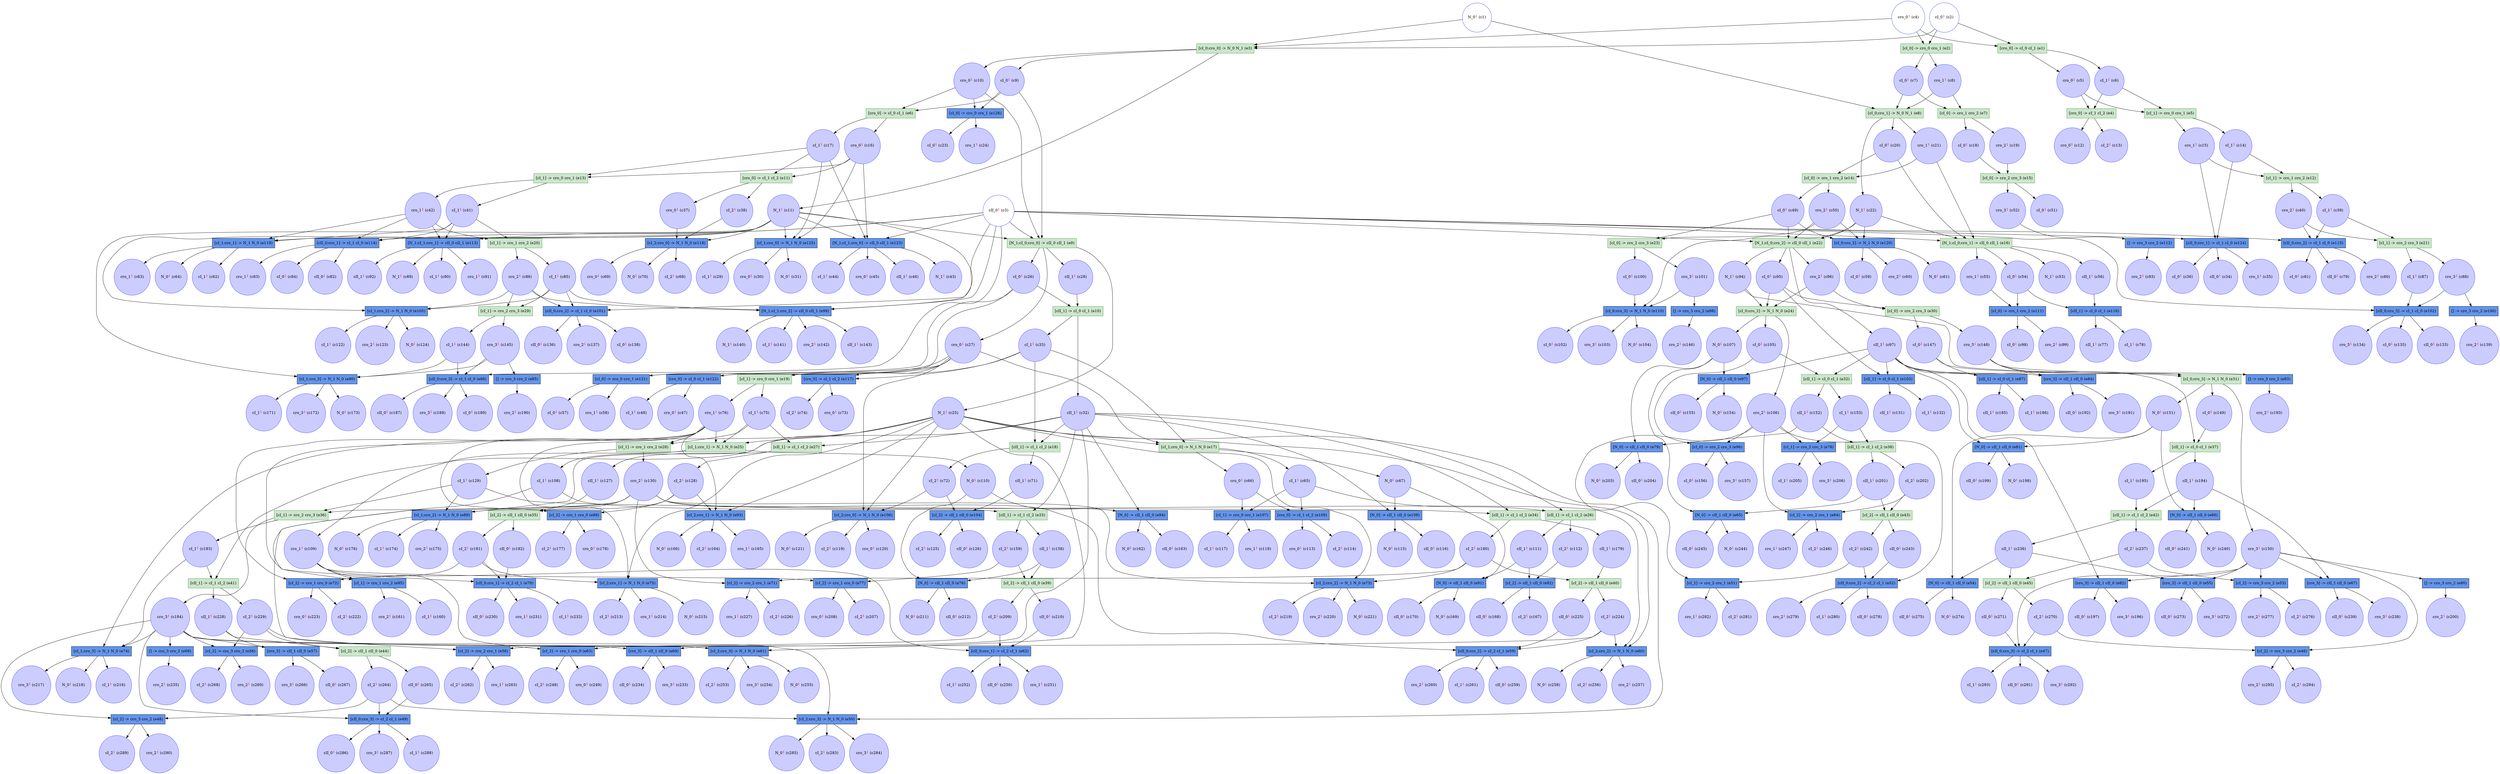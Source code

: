 digraph test {
  c1 -> e8;
  c1 -> e3;
  c2 -> e3;
  c2 -> e2;
  c2 -> e1;
  c3 -> e86;
  c3 -> e99;
  c3 -> e101;
  c3 -> e102;
  c3 -> e22;
  c3 -> e113;
  c3 -> e114;
  c3 -> e115;
  c3 -> e16;
  c3 -> e123;
  c3 -> e124;
  c3 -> e9;
  c4 -> e3;
  c4 -> e2;
  c4 -> e1;
  e1 -> c5;
  c5 -> e5;
  c5 -> e4;
  e1 -> c6;
  c6 -> e5;
  c6 -> e4;
  e2 -> c7;
  c7 -> e8;
  c7 -> e7;
  e2 -> c8;
  c8 -> e8;
  c8 -> e7;
  e3 -> c9;
  c9 -> e9;
  c9 -> e126;
  c9 -> e6;
  e3 -> c10;
  c10 -> e9;
  c10 -> e126;
  c10 -> e6;
  e3 -> c11;
  c11 -> e90;
  c11 -> e99;
  c11 -> e105;
  c11 -> e113;
  c11 -> e118;
  c11 -> e119;
  c11 -> e123;
  c11 -> e125;
  c11 -> e9;
  e4 -> c12;
  e4 -> c13;
  e5 -> c14;
  c14 -> e12;
  c14 -> e124;
  e5 -> c15;
  c15 -> e12;
  c15 -> e124;
  e6 -> c16;
  c16 -> e123;
  c16 -> e13;
  c16 -> e11;
  c16 -> e125;
  e6 -> c17;
  c17 -> e123;
  c17 -> e13;
  c17 -> e11;
  c17 -> e125;
  e7 -> c18;
  c18 -> e15;
  e7 -> c19;
  c19 -> e15;
  e8 -> c20;
  c20 -> e16;
  c20 -> e14;
  e8 -> c21;
  c21 -> e16;
  c21 -> e14;
  e8 -> c22;
  c22 -> e110;
  c22 -> e22;
  c22 -> e120;
  c22 -> e16;
  e126 -> c23;
  e126 -> c24;
  e9 -> c25;
  c25 -> e50;
  c25 -> e60;
  c25 -> e61;
  c25 -> e73;
  c25 -> e74;
  c25 -> e75;
  c25 -> e89;
  c25 -> e93;
  c25 -> e106;
  c25 -> e25;
  c25 -> e17;
  e9 -> c26;
  c26 -> e121;
  c26 -> e122;
  c26 -> e10;
  e9 -> c27;
  c27 -> e106;
  c27 -> e19;
  c27 -> e117;
  c27 -> e17;
  c27 -> e121;
  c27 -> e122;
  e9 -> c28;
  c28 -> e10;
  e125 -> c29;
  e125 -> c30;
  e125 -> c31;
  e10 -> c32;
  c32 -> e69;
  c32 -> e41;
  c32 -> e34;
  c32 -> e94;
  c32 -> e33;
  c32 -> e27;
  c32 -> e108;
  c32 -> e26;
  c32 -> e18;
  e10 -> c33;
  c33 -> e19;
  c33 -> e117;
  c33 -> e18;
  c33 -> e17;
  e124 -> c34;
  e124 -> c35;
  e124 -> c36;
  e11 -> c37;
  c37 -> e118;
  e11 -> c38;
  c38 -> e118;
  e12 -> c39;
  c39 -> e21;
  c39 -> e115;
  e12 -> c40;
  c40 -> e21;
  c40 -> e115;
  e13 -> c41;
  c41 -> e113;
  c41 -> e20;
  c41 -> e114;
  c41 -> e119;
  e13 -> c42;
  c42 -> e113;
  c42 -> e20;
  c42 -> e114;
  c42 -> e119;
  e123 -> c43;
  e123 -> c44;
  e123 -> c45;
  e123 -> c46;
  e122 -> c47;
  e122 -> c48;
  e14 -> c49;
  c49 -> e23;
  c49 -> e22;
  c49 -> e120;
  e14 -> c50;
  c50 -> e23;
  c50 -> e22;
  c50 -> e120;
  e15 -> c51;
  e15 -> c52;
  c52 -> e112;
  e16 -> c53;
  e16 -> c54;
  c54 -> e111;
  c54 -> e116;
  e16 -> c55;
  c55 -> e111;
  e16 -> c56;
  c56 -> e116;
  e121 -> c57;
  e121 -> c58;
  e120 -> c59;
  e120 -> c60;
  e120 -> c61;
  e119 -> c62;
  e119 -> c63;
  e119 -> c64;
  e17 -> c65;
  c65 -> e107;
  c65 -> e109;
  c65 -> e26;
  e17 -> c66;
  c66 -> e107;
  c66 -> e109;
  e17 -> c67;
  c67 -> e91;
  c67 -> e108;
  e118 -> c68;
  e118 -> c69;
  e118 -> c70;
  e18 -> c71;
  c71 -> e104;
  e18 -> c72;
  c72 -> e104;
  c72 -> e106;
  e117 -> c73;
  e117 -> c74;
  e19 -> c75;
  c75 -> e28;
  c75 -> e27;
  c75 -> e25;
  e19 -> c76;
  c76 -> e70;
  c76 -> e72;
  c76 -> e75;
  c76 -> e88;
  c76 -> e93;
  c76 -> e28;
  c76 -> e25;
  e116 -> c77;
  e116 -> c78;
  e115 -> c79;
  e115 -> c80;
  e115 -> c81;
  e114 -> c82;
  e114 -> c83;
  e114 -> c84;
  e20 -> c85;
  c85 -> e29;
  c85 -> e99;
  c85 -> e101;
  c85 -> e105;
  e20 -> c86;
  c86 -> e29;
  c86 -> e99;
  c86 -> e101;
  c86 -> e105;
  e21 -> c87;
  c87 -> e102;
  e21 -> c88;
  c88 -> e100;
  c88 -> e102;
  e113 -> c89;
  e113 -> c90;
  e113 -> c91;
  e113 -> c92;
  e112 -> c93;
  e22 -> c94;
  c94 -> e31;
  c94 -> e24;
  e22 -> c95;
  c95 -> e30;
  c95 -> e103;
  c95 -> e24;
  e22 -> c96;
  c96 -> e30;
  c96 -> e24;
  e22 -> c97;
  c97 -> e81;
  c97 -> e82;
  c97 -> e37;
  c97 -> e84;
  c97 -> e87;
  c97 -> e97;
  c97 -> e32;
  c97 -> e103;
  e111 -> c98;
  e111 -> c99;
  e23 -> c100;
  c100 -> e110;
  e23 -> c101;
  c101 -> e98;
  c101 -> e110;
  e110 -> c102;
  e110 -> c103;
  e110 -> c104;
  e24 -> c105;
  c105 -> e96;
  c105 -> e32;
  e24 -> c106;
  c106 -> e51;
  c106 -> e52;
  c106 -> e64;
  c106 -> e78;
  c106 -> e96;
  e24 -> c107;
  c107 -> e65;
  c107 -> e79;
  c107 -> e97;
  e25 -> c108;
  c108 -> e95;
  c108 -> e33;
  e25 -> c109;
  c109 -> e62;
  c109 -> e63;
  c109 -> e77;
  c109 -> e95;
  e25 -> c110;
  c110 -> e76;
  c110 -> e94;
  e26 -> c111;
  c111 -> e91;
  c111 -> e92;
  e26 -> c112;
  c112 -> e92;
  e109 -> c113;
  e109 -> c114;
  e108 -> c115;
  e108 -> c116;
  e107 -> c117;
  e107 -> c118;
  e106 -> c119;
  e106 -> c120;
  e106 -> c121;
  e105 -> c122;
  e105 -> c123;
  e105 -> c124;
  e104 -> c125;
  e104 -> c126;
  e27 -> c127;
  c127 -> e35;
  e27 -> c128;
  c128 -> e35;
  c128 -> e88;
  c128 -> e93;
  e28 -> c129;
  c129 -> e36;
  c129 -> e34;
  c129 -> e89;
  e28 -> c130;
  c130 -> e58;
  c130 -> e59;
  c130 -> e60;
  c130 -> e71;
  c130 -> e73;
  c130 -> e36;
  c130 -> e89;
  e103 -> c131;
  e103 -> c132;
  e102 -> c133;
  e102 -> c134;
  e102 -> c135;
  e101 -> c136;
  e101 -> c137;
  e101 -> c138;
  e100 -> c139;
  e99 -> c140;
  e99 -> c141;
  e99 -> c142;
  e99 -> c143;
  e29 -> c144;
  c144 -> e86;
  c144 -> e90;
  e29 -> c145;
  c145 -> e85;
  c145 -> e86;
  c145 -> e90;
  e98 -> c146;
  e30 -> c147;
  c147 -> e87;
  c147 -> e31;
  e30 -> c148;
  c148 -> e83;
  c148 -> e84;
  c148 -> e31;
  e31 -> c149;
  c149 -> e37;
  e31 -> c150;
  c150 -> e46;
  c150 -> e47;
  c150 -> e53;
  c150 -> e55;
  c150 -> e67;
  c150 -> e80;
  c150 -> e82;
  e31 -> c151;
  c151 -> e54;
  c151 -> e66;
  c151 -> e81;
  e32 -> c152;
  c152 -> e79;
  c152 -> e38;
  e32 -> c153;
  c153 -> e78;
  c153 -> e38;
  e97 -> c154;
  e97 -> c155;
  e96 -> c156;
  e96 -> c157;
  e33 -> c158;
  c158 -> e76;
  c158 -> e39;
  e33 -> c159;
  c159 -> e39;
  c159 -> e77;
  e95 -> c160;
  e95 -> c161;
  e94 -> c162;
  e94 -> c163;
  e93 -> c164;
  e93 -> c165;
  e93 -> c166;
  e92 -> c167;
  e92 -> c168;
  e91 -> c169;
  e91 -> c170;
  e90 -> c171;
  e90 -> c172;
  e90 -> c173;
  e89 -> c174;
  e89 -> c175;
  e89 -> c176;
  e88 -> c177;
  e88 -> c178;
  e34 -> c179;
  c179 -> e40;
  e34 -> c180;
  c180 -> e71;
  c180 -> e40;
  c180 -> e73;
  e35 -> c181;
  c181 -> e70;
  c181 -> e72;
  c181 -> e75;
  e35 -> c182;
  c182 -> e70;
  e36 -> c183;
  c183 -> e41;
  c183 -> e74;
  e36 -> c184;
  c184 -> e48;
  c184 -> e49;
  c184 -> e50;
  c184 -> e56;
  c184 -> e57;
  c184 -> e61;
  c184 -> e68;
  c184 -> e69;
  c184 -> e74;
  e87 -> c185;
  e87 -> c186;
  e86 -> c187;
  e86 -> c188;
  e86 -> c189;
  e85 -> c190;
  e84 -> c191;
  e84 -> c192;
  e83 -> c193;
  e37 -> c194;
  c194 -> e66;
  c194 -> e67;
  c194 -> e42;
  e37 -> c195;
  c195 -> e42;
  e82 -> c196;
  e82 -> c197;
  e81 -> c198;
  e81 -> c199;
  e80 -> c200;
  e38 -> c201;
  c201 -> e65;
  c201 -> e43;
  e38 -> c202;
  c202 -> e64;
  c202 -> e43;
  e79 -> c203;
  e79 -> c204;
  e78 -> c205;
  e78 -> c206;
  e77 -> c207;
  e77 -> c208;
  e39 -> c209;
  c209 -> e62;
  c209 -> e63;
  e39 -> c210;
  c210 -> e62;
  e76 -> c211;
  e76 -> c212;
  e75 -> c213;
  e75 -> c214;
  e75 -> c215;
  e74 -> c216;
  e74 -> c217;
  e74 -> c218;
  e73 -> c219;
  e73 -> c220;
  e73 -> c221;
  e72 -> c222;
  e72 -> c223;
  e40 -> c224;
  c224 -> e58;
  c224 -> e59;
  c224 -> e60;
  e40 -> c225;
  c225 -> e59;
  e71 -> c226;
  e71 -> c227;
  e41 -> c228;
  c228 -> e57;
  c228 -> e44;
  e41 -> c229;
  c229 -> e56;
  c229 -> e44;
  c229 -> e61;
  e70 -> c230;
  e70 -> c231;
  e70 -> c232;
  e69 -> c233;
  e69 -> c234;
  e68 -> c235;
  e42 -> c236;
  c236 -> e54;
  c236 -> e55;
  c236 -> e45;
  e42 -> c237;
  c237 -> e53;
  c237 -> e45;
  e67 -> c238;
  e67 -> c239;
  e66 -> c240;
  e66 -> c241;
  e43 -> c242;
  c242 -> e51;
  c242 -> e52;
  e43 -> c243;
  c243 -> e52;
  e65 -> c244;
  e65 -> c245;
  e64 -> c246;
  e64 -> c247;
  e63 -> c248;
  e63 -> c249;
  e62 -> c250;
  e62 -> c251;
  e62 -> c252;
  e61 -> c253;
  e61 -> c254;
  e61 -> c255;
  e60 -> c256;
  e60 -> c257;
  e60 -> c258;
  e59 -> c259;
  e59 -> c260;
  e59 -> c261;
  e58 -> c262;
  e58 -> c263;
  e44 -> c264;
  c264 -> e48;
  c264 -> e49;
  c264 -> e50;
  e44 -> c265;
  c265 -> e49;
  e57 -> c266;
  e57 -> c267;
  e56 -> c268;
  e56 -> c269;
  e45 -> c270;
  c270 -> e46;
  c270 -> e47;
  e45 -> c271;
  c271 -> e47;
  e55 -> c272;
  e55 -> c273;
  e54 -> c274;
  e54 -> c275;
  e53 -> c276;
  e53 -> c277;
  e52 -> c278;
  e52 -> c279;
  e52 -> c280;
  e51 -> c281;
  e51 -> c282;
  e50 -> c283;
  e50 -> c284;
  e50 -> c285;
  e49 -> c286;
  e49 -> c287;
  e49 -> c288;
  e48 -> c289;
  e48 -> c290;
  e47 -> c291;
  e47 -> c292;
  e47 -> c293;
  e46 -> c294;
  e46 -> c295;
  c1 [color="#4040ff" fillcolor="transparent" label= <N_0<FONT COLOR="red"><SUP>1</SUP></FONT>&nbsp;(c1)> shape=circle style=filled];
  c2 [color="#4040ff" fillcolor="transparent" label= <cI_0<FONT COLOR="red"><SUP>1</SUP></FONT>&nbsp;(c2)> shape=circle style=filled];
  c3 [color="#4040ff" fillcolor="transparent" label= <cII_0<FONT COLOR="red"><SUP>1</SUP></FONT>&nbsp;(c3)> shape=circle style=filled];
  c4 [color="#4040ff" fillcolor="transparent" label= <cro_0<FONT COLOR="red"><SUP>1</SUP></FONT>&nbsp;(c4)> shape=circle style=filled];
  c5 [color="#4040ff" fillcolor="#ccccff" label= <cro_0<FONT COLOR="red"><SUP>1</SUP></FONT>&nbsp;(c5)> shape=circle style=filled];
  c6 [color="#4040ff" fillcolor="#ccccff" label= <cI_1<FONT COLOR="red"><SUP>1</SUP></FONT>&nbsp;(c6)> shape=circle style=filled];
  c7 [color="#4040ff" fillcolor="#ccccff" label= <cI_0<FONT COLOR="red"><SUP>1</SUP></FONT>&nbsp;(c7)> shape=circle style=filled];
  c8 [color="#4040ff" fillcolor="#ccccff" label= <cro_1<FONT COLOR="red"><SUP>1</SUP></FONT>&nbsp;(c8)> shape=circle style=filled];
  c9 [color="#4040ff" fillcolor="#ccccff" label= <cI_0<FONT COLOR="red"><SUP>1</SUP></FONT>&nbsp;(c9)> shape=circle style=filled];
  c10 [color="#4040ff" fillcolor="#ccccff" label= <cro_0<FONT COLOR="red"><SUP>1</SUP></FONT>&nbsp;(c10)> shape=circle style=filled];
  c11 [color="#4040ff" fillcolor="#ccccff" label= <N_1<FONT COLOR="red"><SUP>1</SUP></FONT>&nbsp;(c11)> shape=circle style=filled];
  c12 [color="#4040ff" fillcolor="#ccccff" label= <cro_0<FONT COLOR="red"><SUP>1</SUP></FONT>&nbsp;(c12)> shape=circle style=filled];
  c13 [color="#4040ff" fillcolor="#ccccff" label= <cI_2<FONT COLOR="red"><SUP>1</SUP></FONT>&nbsp;(c13)> shape=circle style=filled];
  c14 [color="#4040ff" fillcolor="#ccccff" label= <cI_1<FONT COLOR="red"><SUP>1</SUP></FONT>&nbsp;(c14)> shape=circle style=filled];
  c15 [color="#4040ff" fillcolor="#ccccff" label= <cro_1<FONT COLOR="red"><SUP>1</SUP></FONT>&nbsp;(c15)> shape=circle style=filled];
  c16 [color="#4040ff" fillcolor="#ccccff" label= <cro_0<FONT COLOR="red"><SUP>1</SUP></FONT>&nbsp;(c16)> shape=circle style=filled];
  c17 [color="#4040ff" fillcolor="#ccccff" label= <cI_1<FONT COLOR="red"><SUP>1</SUP></FONT>&nbsp;(c17)> shape=circle style=filled];
  c18 [color="#4040ff" fillcolor="#ccccff" label= <cI_0<FONT COLOR="red"><SUP>1</SUP></FONT>&nbsp;(c18)> shape=circle style=filled];
  c19 [color="#4040ff" fillcolor="#ccccff" label= <cro_2<FONT COLOR="red"><SUP>1</SUP></FONT>&nbsp;(c19)> shape=circle style=filled];
  c20 [color="#4040ff" fillcolor="#ccccff" label= <cI_0<FONT COLOR="red"><SUP>1</SUP></FONT>&nbsp;(c20)> shape=circle style=filled];
  c21 [color="#4040ff" fillcolor="#ccccff" label= <cro_1<FONT COLOR="red"><SUP>1</SUP></FONT>&nbsp;(c21)> shape=circle style=filled];
  c22 [color="#4040ff" fillcolor="#ccccff" label= <N_1<FONT COLOR="red"><SUP>1</SUP></FONT>&nbsp;(c22)> shape=circle style=filled];
  c23 [color="#4040ff" fillcolor="#ccccff" label= <cI_0<FONT COLOR="red"><SUP>1</SUP></FONT>&nbsp;(c23)> shape=circle style=filled];
  c24 [color="#4040ff" fillcolor="#ccccff" label= <cro_1<FONT COLOR="red"><SUP>1</SUP></FONT>&nbsp;(c24)> shape=circle style=filled];
  c25 [color="#4040ff" fillcolor="#ccccff" label= <N_1<FONT COLOR="red"><SUP>1</SUP></FONT>&nbsp;(c25)> shape=circle style=filled];
  c26 [color="#4040ff" fillcolor="#ccccff" label= <cI_0<FONT COLOR="red"><SUP>1</SUP></FONT>&nbsp;(c26)> shape=circle style=filled];
  c27 [color="#4040ff" fillcolor="#ccccff" label= <cro_0<FONT COLOR="red"><SUP>1</SUP></FONT>&nbsp;(c27)> shape=circle style=filled];
  c28 [color="#4040ff" fillcolor="#ccccff" label= <cII_1<FONT COLOR="red"><SUP>1</SUP></FONT>&nbsp;(c28)> shape=circle style=filled];
  c29 [color="#4040ff" fillcolor="#ccccff" label= <cI_1<FONT COLOR="red"><SUP>1</SUP></FONT>&nbsp;(c29)> shape=circle style=filled];
  c30 [color="#4040ff" fillcolor="#ccccff" label= <cro_0<FONT COLOR="red"><SUP>1</SUP></FONT>&nbsp;(c30)> shape=circle style=filled];
  c31 [color="#4040ff" fillcolor="#ccccff" label= <N_0<FONT COLOR="red"><SUP>1</SUP></FONT>&nbsp;(c31)> shape=circle style=filled];
  c32 [color="#4040ff" fillcolor="#ccccff" label= <cII_1<FONT COLOR="red"><SUP>1</SUP></FONT>&nbsp;(c32)> shape=circle style=filled];
  c33 [color="#4040ff" fillcolor="#ccccff" label= <cI_1<FONT COLOR="red"><SUP>1</SUP></FONT>&nbsp;(c33)> shape=circle style=filled];
  c34 [color="#4040ff" fillcolor="#ccccff" label= <cII_0<FONT COLOR="red"><SUP>1</SUP></FONT>&nbsp;(c34)> shape=circle style=filled];
  c35 [color="#4040ff" fillcolor="#ccccff" label= <cro_1<FONT COLOR="red"><SUP>1</SUP></FONT>&nbsp;(c35)> shape=circle style=filled];
  c36 [color="#4040ff" fillcolor="#ccccff" label= <cI_0<FONT COLOR="red"><SUP>1</SUP></FONT>&nbsp;(c36)> shape=circle style=filled];
  c37 [color="#4040ff" fillcolor="#ccccff" label= <cro_0<FONT COLOR="red"><SUP>1</SUP></FONT>&nbsp;(c37)> shape=circle style=filled];
  c38 [color="#4040ff" fillcolor="#ccccff" label= <cI_2<FONT COLOR="red"><SUP>1</SUP></FONT>&nbsp;(c38)> shape=circle style=filled];
  c39 [color="#4040ff" fillcolor="#ccccff" label= <cI_1<FONT COLOR="red"><SUP>1</SUP></FONT>&nbsp;(c39)> shape=circle style=filled];
  c40 [color="#4040ff" fillcolor="#ccccff" label= <cro_2<FONT COLOR="red"><SUP>1</SUP></FONT>&nbsp;(c40)> shape=circle style=filled];
  c41 [color="#4040ff" fillcolor="#ccccff" label= <cI_1<FONT COLOR="red"><SUP>1</SUP></FONT>&nbsp;(c41)> shape=circle style=filled];
  c42 [color="#4040ff" fillcolor="#ccccff" label= <cro_1<FONT COLOR="red"><SUP>1</SUP></FONT>&nbsp;(c42)> shape=circle style=filled];
  c43 [color="#4040ff" fillcolor="#ccccff" label= <N_1<FONT COLOR="red"><SUP>1</SUP></FONT>&nbsp;(c43)> shape=circle style=filled];
  c44 [color="#4040ff" fillcolor="#ccccff" label= <cI_1<FONT COLOR="red"><SUP>1</SUP></FONT>&nbsp;(c44)> shape=circle style=filled];
  c45 [color="#4040ff" fillcolor="#ccccff" label= <cro_0<FONT COLOR="red"><SUP>1</SUP></FONT>&nbsp;(c45)> shape=circle style=filled];
  c46 [color="#4040ff" fillcolor="#ccccff" label= <cII_1<FONT COLOR="red"><SUP>1</SUP></FONT>&nbsp;(c46)> shape=circle style=filled];
  c47 [color="#4040ff" fillcolor="#ccccff" label= <cro_0<FONT COLOR="red"><SUP>1</SUP></FONT>&nbsp;(c47)> shape=circle style=filled];
  c48 [color="#4040ff" fillcolor="#ccccff" label= <cI_1<FONT COLOR="red"><SUP>1</SUP></FONT>&nbsp;(c48)> shape=circle style=filled];
  c49 [color="#4040ff" fillcolor="#ccccff" label= <cI_0<FONT COLOR="red"><SUP>1</SUP></FONT>&nbsp;(c49)> shape=circle style=filled];
  c50 [color="#4040ff" fillcolor="#ccccff" label= <cro_2<FONT COLOR="red"><SUP>1</SUP></FONT>&nbsp;(c50)> shape=circle style=filled];
  c51 [color="#4040ff" fillcolor="#ccccff" label= <cI_0<FONT COLOR="red"><SUP>1</SUP></FONT>&nbsp;(c51)> shape=circle style=filled];
  c52 [color="#4040ff" fillcolor="#ccccff" label= <cro_3<FONT COLOR="red"><SUP>1</SUP></FONT>&nbsp;(c52)> shape=circle style=filled];
  c53 [color="#4040ff" fillcolor="#ccccff" label= <N_1<FONT COLOR="red"><SUP>1</SUP></FONT>&nbsp;(c53)> shape=circle style=filled];
  c54 [color="#4040ff" fillcolor="#ccccff" label= <cI_0<FONT COLOR="red"><SUP>1</SUP></FONT>&nbsp;(c54)> shape=circle style=filled];
  c55 [color="#4040ff" fillcolor="#ccccff" label= <cro_1<FONT COLOR="red"><SUP>1</SUP></FONT>&nbsp;(c55)> shape=circle style=filled];
  c56 [color="#4040ff" fillcolor="#ccccff" label= <cII_1<FONT COLOR="red"><SUP>1</SUP></FONT>&nbsp;(c56)> shape=circle style=filled];
  c57 [color="#4040ff" fillcolor="#ccccff" label= <cI_0<FONT COLOR="red"><SUP>1</SUP></FONT>&nbsp;(c57)> shape=circle style=filled];
  c58 [color="#4040ff" fillcolor="#ccccff" label= <cro_1<FONT COLOR="red"><SUP>1</SUP></FONT>&nbsp;(c58)> shape=circle style=filled];
  c59 [color="#4040ff" fillcolor="#ccccff" label= <cI_0<FONT COLOR="red"><SUP>1</SUP></FONT>&nbsp;(c59)> shape=circle style=filled];
  c60 [color="#4040ff" fillcolor="#ccccff" label= <cro_2<FONT COLOR="red"><SUP>1</SUP></FONT>&nbsp;(c60)> shape=circle style=filled];
  c61 [color="#4040ff" fillcolor="#ccccff" label= <N_0<FONT COLOR="red"><SUP>1</SUP></FONT>&nbsp;(c61)> shape=circle style=filled];
  c62 [color="#4040ff" fillcolor="#ccccff" label= <cI_1<FONT COLOR="red"><SUP>1</SUP></FONT>&nbsp;(c62)> shape=circle style=filled];
  c63 [color="#4040ff" fillcolor="#ccccff" label= <cro_1<FONT COLOR="red"><SUP>1</SUP></FONT>&nbsp;(c63)> shape=circle style=filled];
  c64 [color="#4040ff" fillcolor="#ccccff" label= <N_0<FONT COLOR="red"><SUP>1</SUP></FONT>&nbsp;(c64)> shape=circle style=filled];
  c65 [color="#4040ff" fillcolor="#ccccff" label= <cI_1<FONT COLOR="red"><SUP>1</SUP></FONT>&nbsp;(c65)> shape=circle style=filled];
  c66 [color="#4040ff" fillcolor="#ccccff" label= <cro_0<FONT COLOR="red"><SUP>1</SUP></FONT>&nbsp;(c66)> shape=circle style=filled];
  c67 [color="#4040ff" fillcolor="#ccccff" label= <N_0<FONT COLOR="red"><SUP>1</SUP></FONT>&nbsp;(c67)> shape=circle style=filled];
  c68 [color="#4040ff" fillcolor="#ccccff" label= <cI_2<FONT COLOR="red"><SUP>1</SUP></FONT>&nbsp;(c68)> shape=circle style=filled];
  c69 [color="#4040ff" fillcolor="#ccccff" label= <cro_0<FONT COLOR="red"><SUP>1</SUP></FONT>&nbsp;(c69)> shape=circle style=filled];
  c70 [color="#4040ff" fillcolor="#ccccff" label= <N_0<FONT COLOR="red"><SUP>1</SUP></FONT>&nbsp;(c70)> shape=circle style=filled];
  c71 [color="#4040ff" fillcolor="#ccccff" label= <cII_1<FONT COLOR="red"><SUP>1</SUP></FONT>&nbsp;(c71)> shape=circle style=filled];
  c72 [color="#4040ff" fillcolor="#ccccff" label= <cI_2<FONT COLOR="red"><SUP>1</SUP></FONT>&nbsp;(c72)> shape=circle style=filled];
  c73 [color="#4040ff" fillcolor="#ccccff" label= <cro_0<FONT COLOR="red"><SUP>1</SUP></FONT>&nbsp;(c73)> shape=circle style=filled];
  c74 [color="#4040ff" fillcolor="#ccccff" label= <cI_2<FONT COLOR="red"><SUP>1</SUP></FONT>&nbsp;(c74)> shape=circle style=filled];
  c75 [color="#4040ff" fillcolor="#ccccff" label= <cI_1<FONT COLOR="red"><SUP>1</SUP></FONT>&nbsp;(c75)> shape=circle style=filled];
  c76 [color="#4040ff" fillcolor="#ccccff" label= <cro_1<FONT COLOR="red"><SUP>1</SUP></FONT>&nbsp;(c76)> shape=circle style=filled];
  c77 [color="#4040ff" fillcolor="#ccccff" label= <cII_1<FONT COLOR="red"><SUP>1</SUP></FONT>&nbsp;(c77)> shape=circle style=filled];
  c78 [color="#4040ff" fillcolor="#ccccff" label= <cI_1<FONT COLOR="red"><SUP>1</SUP></FONT>&nbsp;(c78)> shape=circle style=filled];
  c79 [color="#4040ff" fillcolor="#ccccff" label= <cII_0<FONT COLOR="red"><SUP>1</SUP></FONT>&nbsp;(c79)> shape=circle style=filled];
  c80 [color="#4040ff" fillcolor="#ccccff" label= <cro_2<FONT COLOR="red"><SUP>1</SUP></FONT>&nbsp;(c80)> shape=circle style=filled];
  c81 [color="#4040ff" fillcolor="#ccccff" label= <cI_0<FONT COLOR="red"><SUP>1</SUP></FONT>&nbsp;(c81)> shape=circle style=filled];
  c82 [color="#4040ff" fillcolor="#ccccff" label= <cII_0<FONT COLOR="red"><SUP>1</SUP></FONT>&nbsp;(c82)> shape=circle style=filled];
  c83 [color="#4040ff" fillcolor="#ccccff" label= <cro_1<FONT COLOR="red"><SUP>1</SUP></FONT>&nbsp;(c83)> shape=circle style=filled];
  c84 [color="#4040ff" fillcolor="#ccccff" label= <cI_0<FONT COLOR="red"><SUP>1</SUP></FONT>&nbsp;(c84)> shape=circle style=filled];
  c85 [color="#4040ff" fillcolor="#ccccff" label= <cI_1<FONT COLOR="red"><SUP>1</SUP></FONT>&nbsp;(c85)> shape=circle style=filled];
  c86 [color="#4040ff" fillcolor="#ccccff" label= <cro_2<FONT COLOR="red"><SUP>1</SUP></FONT>&nbsp;(c86)> shape=circle style=filled];
  c87 [color="#4040ff" fillcolor="#ccccff" label= <cI_1<FONT COLOR="red"><SUP>1</SUP></FONT>&nbsp;(c87)> shape=circle style=filled];
  c88 [color="#4040ff" fillcolor="#ccccff" label= <cro_3<FONT COLOR="red"><SUP>1</SUP></FONT>&nbsp;(c88)> shape=circle style=filled];
  c89 [color="#4040ff" fillcolor="#ccccff" label= <N_1<FONT COLOR="red"><SUP>1</SUP></FONT>&nbsp;(c89)> shape=circle style=filled];
  c90 [color="#4040ff" fillcolor="#ccccff" label= <cI_1<FONT COLOR="red"><SUP>1</SUP></FONT>&nbsp;(c90)> shape=circle style=filled];
  c91 [color="#4040ff" fillcolor="#ccccff" label= <cro_1<FONT COLOR="red"><SUP>1</SUP></FONT>&nbsp;(c91)> shape=circle style=filled];
  c92 [color="#4040ff" fillcolor="#ccccff" label= <cII_1<FONT COLOR="red"><SUP>1</SUP></FONT>&nbsp;(c92)> shape=circle style=filled];
  c93 [color="#4040ff" fillcolor="#ccccff" label= <cro_2<FONT COLOR="red"><SUP>1</SUP></FONT>&nbsp;(c93)> shape=circle style=filled];
  c94 [color="#4040ff" fillcolor="#ccccff" label= <N_1<FONT COLOR="red"><SUP>1</SUP></FONT>&nbsp;(c94)> shape=circle style=filled];
  c95 [color="#4040ff" fillcolor="#ccccff" label= <cI_0<FONT COLOR="red"><SUP>1</SUP></FONT>&nbsp;(c95)> shape=circle style=filled];
  c96 [color="#4040ff" fillcolor="#ccccff" label= <cro_2<FONT COLOR="red"><SUP>1</SUP></FONT>&nbsp;(c96)> shape=circle style=filled];
  c97 [color="#4040ff" fillcolor="#ccccff" label= <cII_1<FONT COLOR="red"><SUP>1</SUP></FONT>&nbsp;(c97)> shape=circle style=filled];
  c98 [color="#4040ff" fillcolor="#ccccff" label= <cI_0<FONT COLOR="red"><SUP>1</SUP></FONT>&nbsp;(c98)> shape=circle style=filled];
  c99 [color="#4040ff" fillcolor="#ccccff" label= <cro_2<FONT COLOR="red"><SUP>1</SUP></FONT>&nbsp;(c99)> shape=circle style=filled];
  c100 [color="#4040ff" fillcolor="#ccccff" label= <cI_0<FONT COLOR="red"><SUP>1</SUP></FONT>&nbsp;(c100)> shape=circle style=filled];
  c101 [color="#4040ff" fillcolor="#ccccff" label= <cro_3<FONT COLOR="red"><SUP>1</SUP></FONT>&nbsp;(c101)> shape=circle style=filled];
  c102 [color="#4040ff" fillcolor="#ccccff" label= <cI_0<FONT COLOR="red"><SUP>1</SUP></FONT>&nbsp;(c102)> shape=circle style=filled];
  c103 [color="#4040ff" fillcolor="#ccccff" label= <cro_3<FONT COLOR="red"><SUP>1</SUP></FONT>&nbsp;(c103)> shape=circle style=filled];
  c104 [color="#4040ff" fillcolor="#ccccff" label= <N_0<FONT COLOR="red"><SUP>1</SUP></FONT>&nbsp;(c104)> shape=circle style=filled];
  c105 [color="#4040ff" fillcolor="#ccccff" label= <cI_0<FONT COLOR="red"><SUP>1</SUP></FONT>&nbsp;(c105)> shape=circle style=filled];
  c106 [color="#4040ff" fillcolor="#ccccff" label= <cro_2<FONT COLOR="red"><SUP>1</SUP></FONT>&nbsp;(c106)> shape=circle style=filled];
  c107 [color="#4040ff" fillcolor="#ccccff" label= <N_0<FONT COLOR="red"><SUP>1</SUP></FONT>&nbsp;(c107)> shape=circle style=filled];
  c108 [color="#4040ff" fillcolor="#ccccff" label= <cI_1<FONT COLOR="red"><SUP>1</SUP></FONT>&nbsp;(c108)> shape=circle style=filled];
  c109 [color="#4040ff" fillcolor="#ccccff" label= <cro_1<FONT COLOR="red"><SUP>1</SUP></FONT>&nbsp;(c109)> shape=circle style=filled];
  c110 [color="#4040ff" fillcolor="#ccccff" label= <N_0<FONT COLOR="red"><SUP>1</SUP></FONT>&nbsp;(c110)> shape=circle style=filled];
  c111 [color="#4040ff" fillcolor="#ccccff" label= <cII_1<FONT COLOR="red"><SUP>1</SUP></FONT>&nbsp;(c111)> shape=circle style=filled];
  c112 [color="#4040ff" fillcolor="#ccccff" label= <cI_2<FONT COLOR="red"><SUP>1</SUP></FONT>&nbsp;(c112)> shape=circle style=filled];
  c113 [color="#4040ff" fillcolor="#ccccff" label= <cro_0<FONT COLOR="red"><SUP>1</SUP></FONT>&nbsp;(c113)> shape=circle style=filled];
  c114 [color="#4040ff" fillcolor="#ccccff" label= <cI_2<FONT COLOR="red"><SUP>1</SUP></FONT>&nbsp;(c114)> shape=circle style=filled];
  c115 [color="#4040ff" fillcolor="#ccccff" label= <N_0<FONT COLOR="red"><SUP>1</SUP></FONT>&nbsp;(c115)> shape=circle style=filled];
  c116 [color="#4040ff" fillcolor="#ccccff" label= <cII_0<FONT COLOR="red"><SUP>1</SUP></FONT>&nbsp;(c116)> shape=circle style=filled];
  c117 [color="#4040ff" fillcolor="#ccccff" label= <cI_1<FONT COLOR="red"><SUP>1</SUP></FONT>&nbsp;(c117)> shape=circle style=filled];
  c118 [color="#4040ff" fillcolor="#ccccff" label= <cro_1<FONT COLOR="red"><SUP>1</SUP></FONT>&nbsp;(c118)> shape=circle style=filled];
  c119 [color="#4040ff" fillcolor="#ccccff" label= <cI_2<FONT COLOR="red"><SUP>1</SUP></FONT>&nbsp;(c119)> shape=circle style=filled];
  c120 [color="#4040ff" fillcolor="#ccccff" label= <cro_0<FONT COLOR="red"><SUP>1</SUP></FONT>&nbsp;(c120)> shape=circle style=filled];
  c121 [color="#4040ff" fillcolor="#ccccff" label= <N_0<FONT COLOR="red"><SUP>1</SUP></FONT>&nbsp;(c121)> shape=circle style=filled];
  c122 [color="#4040ff" fillcolor="#ccccff" label= <cI_1<FONT COLOR="red"><SUP>1</SUP></FONT>&nbsp;(c122)> shape=circle style=filled];
  c123 [color="#4040ff" fillcolor="#ccccff" label= <cro_2<FONT COLOR="red"><SUP>1</SUP></FONT>&nbsp;(c123)> shape=circle style=filled];
  c124 [color="#4040ff" fillcolor="#ccccff" label= <N_0<FONT COLOR="red"><SUP>1</SUP></FONT>&nbsp;(c124)> shape=circle style=filled];
  c125 [color="#4040ff" fillcolor="#ccccff" label= <cI_2<FONT COLOR="red"><SUP>1</SUP></FONT>&nbsp;(c125)> shape=circle style=filled];
  c126 [color="#4040ff" fillcolor="#ccccff" label= <cII_0<FONT COLOR="red"><SUP>1</SUP></FONT>&nbsp;(c126)> shape=circle style=filled];
  c127 [color="#4040ff" fillcolor="#ccccff" label= <cII_1<FONT COLOR="red"><SUP>1</SUP></FONT>&nbsp;(c127)> shape=circle style=filled];
  c128 [color="#4040ff" fillcolor="#ccccff" label= <cI_2<FONT COLOR="red"><SUP>1</SUP></FONT>&nbsp;(c128)> shape=circle style=filled];
  c129 [color="#4040ff" fillcolor="#ccccff" label= <cI_1<FONT COLOR="red"><SUP>1</SUP></FONT>&nbsp;(c129)> shape=circle style=filled];
  c130 [color="#4040ff" fillcolor="#ccccff" label= <cro_2<FONT COLOR="red"><SUP>1</SUP></FONT>&nbsp;(c130)> shape=circle style=filled];
  c131 [color="#4040ff" fillcolor="#ccccff" label= <cII_1<FONT COLOR="red"><SUP>1</SUP></FONT>&nbsp;(c131)> shape=circle style=filled];
  c132 [color="#4040ff" fillcolor="#ccccff" label= <cI_1<FONT COLOR="red"><SUP>1</SUP></FONT>&nbsp;(c132)> shape=circle style=filled];
  c133 [color="#4040ff" fillcolor="#ccccff" label= <cII_0<FONT COLOR="red"><SUP>1</SUP></FONT>&nbsp;(c133)> shape=circle style=filled];
  c134 [color="#4040ff" fillcolor="#ccccff" label= <cro_3<FONT COLOR="red"><SUP>1</SUP></FONT>&nbsp;(c134)> shape=circle style=filled];
  c135 [color="#4040ff" fillcolor="#ccccff" label= <cI_0<FONT COLOR="red"><SUP>1</SUP></FONT>&nbsp;(c135)> shape=circle style=filled];
  c136 [color="#4040ff" fillcolor="#ccccff" label= <cII_0<FONT COLOR="red"><SUP>1</SUP></FONT>&nbsp;(c136)> shape=circle style=filled];
  c137 [color="#4040ff" fillcolor="#ccccff" label= <cro_2<FONT COLOR="red"><SUP>1</SUP></FONT>&nbsp;(c137)> shape=circle style=filled];
  c138 [color="#4040ff" fillcolor="#ccccff" label= <cI_0<FONT COLOR="red"><SUP>1</SUP></FONT>&nbsp;(c138)> shape=circle style=filled];
  c139 [color="#4040ff" fillcolor="#ccccff" label= <cro_2<FONT COLOR="red"><SUP>1</SUP></FONT>&nbsp;(c139)> shape=circle style=filled];
  c140 [color="#4040ff" fillcolor="#ccccff" label= <N_1<FONT COLOR="red"><SUP>1</SUP></FONT>&nbsp;(c140)> shape=circle style=filled];
  c141 [color="#4040ff" fillcolor="#ccccff" label= <cI_1<FONT COLOR="red"><SUP>1</SUP></FONT>&nbsp;(c141)> shape=circle style=filled];
  c142 [color="#4040ff" fillcolor="#ccccff" label= <cro_2<FONT COLOR="red"><SUP>1</SUP></FONT>&nbsp;(c142)> shape=circle style=filled];
  c143 [color="#4040ff" fillcolor="#ccccff" label= <cII_1<FONT COLOR="red"><SUP>1</SUP></FONT>&nbsp;(c143)> shape=circle style=filled];
  c144 [color="#4040ff" fillcolor="#ccccff" label= <cI_1<FONT COLOR="red"><SUP>1</SUP></FONT>&nbsp;(c144)> shape=circle style=filled];
  c145 [color="#4040ff" fillcolor="#ccccff" label= <cro_3<FONT COLOR="red"><SUP>1</SUP></FONT>&nbsp;(c145)> shape=circle style=filled];
  c146 [color="#4040ff" fillcolor="#ccccff" label= <cro_2<FONT COLOR="red"><SUP>1</SUP></FONT>&nbsp;(c146)> shape=circle style=filled];
  c147 [color="#4040ff" fillcolor="#ccccff" label= <cI_0<FONT COLOR="red"><SUP>1</SUP></FONT>&nbsp;(c147)> shape=circle style=filled];
  c148 [color="#4040ff" fillcolor="#ccccff" label= <cro_3<FONT COLOR="red"><SUP>1</SUP></FONT>&nbsp;(c148)> shape=circle style=filled];
  c149 [color="#4040ff" fillcolor="#ccccff" label= <cI_0<FONT COLOR="red"><SUP>1</SUP></FONT>&nbsp;(c149)> shape=circle style=filled];
  c150 [color="#4040ff" fillcolor="#ccccff" label= <cro_3<FONT COLOR="red"><SUP>1</SUP></FONT>&nbsp;(c150)> shape=circle style=filled];
  c151 [color="#4040ff" fillcolor="#ccccff" label= <N_0<FONT COLOR="red"><SUP>1</SUP></FONT>&nbsp;(c151)> shape=circle style=filled];
  c152 [color="#4040ff" fillcolor="#ccccff" label= <cII_1<FONT COLOR="red"><SUP>1</SUP></FONT>&nbsp;(c152)> shape=circle style=filled];
  c153 [color="#4040ff" fillcolor="#ccccff" label= <cI_1<FONT COLOR="red"><SUP>1</SUP></FONT>&nbsp;(c153)> shape=circle style=filled];
  c154 [color="#4040ff" fillcolor="#ccccff" label= <N_0<FONT COLOR="red"><SUP>1</SUP></FONT>&nbsp;(c154)> shape=circle style=filled];
  c155 [color="#4040ff" fillcolor="#ccccff" label= <cII_0<FONT COLOR="red"><SUP>1</SUP></FONT>&nbsp;(c155)> shape=circle style=filled];
  c156 [color="#4040ff" fillcolor="#ccccff" label= <cI_0<FONT COLOR="red"><SUP>1</SUP></FONT>&nbsp;(c156)> shape=circle style=filled];
  c157 [color="#4040ff" fillcolor="#ccccff" label= <cro_3<FONT COLOR="red"><SUP>1</SUP></FONT>&nbsp;(c157)> shape=circle style=filled];
  c158 [color="#4040ff" fillcolor="#ccccff" label= <cII_1<FONT COLOR="red"><SUP>1</SUP></FONT>&nbsp;(c158)> shape=circle style=filled];
  c159 [color="#4040ff" fillcolor="#ccccff" label= <cI_2<FONT COLOR="red"><SUP>1</SUP></FONT>&nbsp;(c159)> shape=circle style=filled];
  c160 [color="#4040ff" fillcolor="#ccccff" label= <cI_1<FONT COLOR="red"><SUP>1</SUP></FONT>&nbsp;(c160)> shape=circle style=filled];
  c161 [color="#4040ff" fillcolor="#ccccff" label= <cro_2<FONT COLOR="red"><SUP>1</SUP></FONT>&nbsp;(c161)> shape=circle style=filled];
  c162 [color="#4040ff" fillcolor="#ccccff" label= <N_0<FONT COLOR="red"><SUP>1</SUP></FONT>&nbsp;(c162)> shape=circle style=filled];
  c163 [color="#4040ff" fillcolor="#ccccff" label= <cII_0<FONT COLOR="red"><SUP>1</SUP></FONT>&nbsp;(c163)> shape=circle style=filled];
  c164 [color="#4040ff" fillcolor="#ccccff" label= <cI_2<FONT COLOR="red"><SUP>1</SUP></FONT>&nbsp;(c164)> shape=circle style=filled];
  c165 [color="#4040ff" fillcolor="#ccccff" label= <cro_1<FONT COLOR="red"><SUP>1</SUP></FONT>&nbsp;(c165)> shape=circle style=filled];
  c166 [color="#4040ff" fillcolor="#ccccff" label= <N_0<FONT COLOR="red"><SUP>1</SUP></FONT>&nbsp;(c166)> shape=circle style=filled];
  c167 [color="#4040ff" fillcolor="#ccccff" label= <cI_2<FONT COLOR="red"><SUP>1</SUP></FONT>&nbsp;(c167)> shape=circle style=filled];
  c168 [color="#4040ff" fillcolor="#ccccff" label= <cII_0<FONT COLOR="red"><SUP>1</SUP></FONT>&nbsp;(c168)> shape=circle style=filled];
  c169 [color="#4040ff" fillcolor="#ccccff" label= <N_0<FONT COLOR="red"><SUP>1</SUP></FONT>&nbsp;(c169)> shape=circle style=filled];
  c170 [color="#4040ff" fillcolor="#ccccff" label= <cII_0<FONT COLOR="red"><SUP>1</SUP></FONT>&nbsp;(c170)> shape=circle style=filled];
  c171 [color="#4040ff" fillcolor="#ccccff" label= <cI_1<FONT COLOR="red"><SUP>1</SUP></FONT>&nbsp;(c171)> shape=circle style=filled];
  c172 [color="#4040ff" fillcolor="#ccccff" label= <cro_3<FONT COLOR="red"><SUP>1</SUP></FONT>&nbsp;(c172)> shape=circle style=filled];
  c173 [color="#4040ff" fillcolor="#ccccff" label= <N_0<FONT COLOR="red"><SUP>1</SUP></FONT>&nbsp;(c173)> shape=circle style=filled];
  c174 [color="#4040ff" fillcolor="#ccccff" label= <cI_1<FONT COLOR="red"><SUP>1</SUP></FONT>&nbsp;(c174)> shape=circle style=filled];
  c175 [color="#4040ff" fillcolor="#ccccff" label= <cro_2<FONT COLOR="red"><SUP>1</SUP></FONT>&nbsp;(c175)> shape=circle style=filled];
  c176 [color="#4040ff" fillcolor="#ccccff" label= <N_0<FONT COLOR="red"><SUP>1</SUP></FONT>&nbsp;(c176)> shape=circle style=filled];
  c177 [color="#4040ff" fillcolor="#ccccff" label= <cI_2<FONT COLOR="red"><SUP>1</SUP></FONT>&nbsp;(c177)> shape=circle style=filled];
  c178 [color="#4040ff" fillcolor="#ccccff" label= <cro_0<FONT COLOR="red"><SUP>1</SUP></FONT>&nbsp;(c178)> shape=circle style=filled];
  c179 [color="#4040ff" fillcolor="#ccccff" label= <cII_1<FONT COLOR="red"><SUP>1</SUP></FONT>&nbsp;(c179)> shape=circle style=filled];
  c180 [color="#4040ff" fillcolor="#ccccff" label= <cI_2<FONT COLOR="red"><SUP>1</SUP></FONT>&nbsp;(c180)> shape=circle style=filled];
  c181 [color="#4040ff" fillcolor="#ccccff" label= <cI_2<FONT COLOR="red"><SUP>1</SUP></FONT>&nbsp;(c181)> shape=circle style=filled];
  c182 [color="#4040ff" fillcolor="#ccccff" label= <cII_0<FONT COLOR="red"><SUP>1</SUP></FONT>&nbsp;(c182)> shape=circle style=filled];
  c183 [color="#4040ff" fillcolor="#ccccff" label= <cI_1<FONT COLOR="red"><SUP>1</SUP></FONT>&nbsp;(c183)> shape=circle style=filled];
  c184 [color="#4040ff" fillcolor="#ccccff" label= <cro_3<FONT COLOR="red"><SUP>1</SUP></FONT>&nbsp;(c184)> shape=circle style=filled];
  c185 [color="#4040ff" fillcolor="#ccccff" label= <cII_1<FONT COLOR="red"><SUP>1</SUP></FONT>&nbsp;(c185)> shape=circle style=filled];
  c186 [color="#4040ff" fillcolor="#ccccff" label= <cI_1<FONT COLOR="red"><SUP>1</SUP></FONT>&nbsp;(c186)> shape=circle style=filled];
  c187 [color="#4040ff" fillcolor="#ccccff" label= <cII_0<FONT COLOR="red"><SUP>1</SUP></FONT>&nbsp;(c187)> shape=circle style=filled];
  c188 [color="#4040ff" fillcolor="#ccccff" label= <cro_3<FONT COLOR="red"><SUP>1</SUP></FONT>&nbsp;(c188)> shape=circle style=filled];
  c189 [color="#4040ff" fillcolor="#ccccff" label= <cI_0<FONT COLOR="red"><SUP>1</SUP></FONT>&nbsp;(c189)> shape=circle style=filled];
  c190 [color="#4040ff" fillcolor="#ccccff" label= <cro_2<FONT COLOR="red"><SUP>1</SUP></FONT>&nbsp;(c190)> shape=circle style=filled];
  c191 [color="#4040ff" fillcolor="#ccccff" label= <cro_3<FONT COLOR="red"><SUP>1</SUP></FONT>&nbsp;(c191)> shape=circle style=filled];
  c192 [color="#4040ff" fillcolor="#ccccff" label= <cII_0<FONT COLOR="red"><SUP>1</SUP></FONT>&nbsp;(c192)> shape=circle style=filled];
  c193 [color="#4040ff" fillcolor="#ccccff" label= <cro_2<FONT COLOR="red"><SUP>1</SUP></FONT>&nbsp;(c193)> shape=circle style=filled];
  c194 [color="#4040ff" fillcolor="#ccccff" label= <cII_1<FONT COLOR="red"><SUP>1</SUP></FONT>&nbsp;(c194)> shape=circle style=filled];
  c195 [color="#4040ff" fillcolor="#ccccff" label= <cI_1<FONT COLOR="red"><SUP>1</SUP></FONT>&nbsp;(c195)> shape=circle style=filled];
  c196 [color="#4040ff" fillcolor="#ccccff" label= <cro_3<FONT COLOR="red"><SUP>1</SUP></FONT>&nbsp;(c196)> shape=circle style=filled];
  c197 [color="#4040ff" fillcolor="#ccccff" label= <cII_0<FONT COLOR="red"><SUP>1</SUP></FONT>&nbsp;(c197)> shape=circle style=filled];
  c198 [color="#4040ff" fillcolor="#ccccff" label= <N_0<FONT COLOR="red"><SUP>1</SUP></FONT>&nbsp;(c198)> shape=circle style=filled];
  c199 [color="#4040ff" fillcolor="#ccccff" label= <cII_0<FONT COLOR="red"><SUP>1</SUP></FONT>&nbsp;(c199)> shape=circle style=filled];
  c200 [color="#4040ff" fillcolor="#ccccff" label= <cro_2<FONT COLOR="red"><SUP>1</SUP></FONT>&nbsp;(c200)> shape=circle style=filled];
  c201 [color="#4040ff" fillcolor="#ccccff" label= <cII_1<FONT COLOR="red"><SUP>1</SUP></FONT>&nbsp;(c201)> shape=circle style=filled];
  c202 [color="#4040ff" fillcolor="#ccccff" label= <cI_2<FONT COLOR="red"><SUP>1</SUP></FONT>&nbsp;(c202)> shape=circle style=filled];
  c203 [color="#4040ff" fillcolor="#ccccff" label= <N_0<FONT COLOR="red"><SUP>1</SUP></FONT>&nbsp;(c203)> shape=circle style=filled];
  c204 [color="#4040ff" fillcolor="#ccccff" label= <cII_0<FONT COLOR="red"><SUP>1</SUP></FONT>&nbsp;(c204)> shape=circle style=filled];
  c205 [color="#4040ff" fillcolor="#ccccff" label= <cI_1<FONT COLOR="red"><SUP>1</SUP></FONT>&nbsp;(c205)> shape=circle style=filled];
  c206 [color="#4040ff" fillcolor="#ccccff" label= <cro_3<FONT COLOR="red"><SUP>1</SUP></FONT>&nbsp;(c206)> shape=circle style=filled];
  c207 [color="#4040ff" fillcolor="#ccccff" label= <cI_2<FONT COLOR="red"><SUP>1</SUP></FONT>&nbsp;(c207)> shape=circle style=filled];
  c208 [color="#4040ff" fillcolor="#ccccff" label= <cro_0<FONT COLOR="red"><SUP>1</SUP></FONT>&nbsp;(c208)> shape=circle style=filled];
  c209 [color="#4040ff" fillcolor="#ccccff" label= <cI_2<FONT COLOR="red"><SUP>1</SUP></FONT>&nbsp;(c209)> shape=circle style=filled];
  c210 [color="#4040ff" fillcolor="#ccccff" label= <cII_0<FONT COLOR="red"><SUP>1</SUP></FONT>&nbsp;(c210)> shape=circle style=filled];
  c211 [color="#4040ff" fillcolor="#ccccff" label= <N_0<FONT COLOR="red"><SUP>1</SUP></FONT>&nbsp;(c211)> shape=circle style=filled];
  c212 [color="#4040ff" fillcolor="#ccccff" label= <cII_0<FONT COLOR="red"><SUP>1</SUP></FONT>&nbsp;(c212)> shape=circle style=filled];
  c213 [color="#4040ff" fillcolor="#ccccff" label= <cI_2<FONT COLOR="red"><SUP>1</SUP></FONT>&nbsp;(c213)> shape=circle style=filled];
  c214 [color="#4040ff" fillcolor="#ccccff" label= <cro_1<FONT COLOR="red"><SUP>1</SUP></FONT>&nbsp;(c214)> shape=circle style=filled];
  c215 [color="#4040ff" fillcolor="#ccccff" label= <N_0<FONT COLOR="red"><SUP>1</SUP></FONT>&nbsp;(c215)> shape=circle style=filled];
  c216 [color="#4040ff" fillcolor="#ccccff" label= <cI_1<FONT COLOR="red"><SUP>1</SUP></FONT>&nbsp;(c216)> shape=circle style=filled];
  c217 [color="#4040ff" fillcolor="#ccccff" label= <cro_3<FONT COLOR="red"><SUP>1</SUP></FONT>&nbsp;(c217)> shape=circle style=filled];
  c218 [color="#4040ff" fillcolor="#ccccff" label= <N_0<FONT COLOR="red"><SUP>1</SUP></FONT>&nbsp;(c218)> shape=circle style=filled];
  c219 [color="#4040ff" fillcolor="#ccccff" label= <cI_2<FONT COLOR="red"><SUP>1</SUP></FONT>&nbsp;(c219)> shape=circle style=filled];
  c220 [color="#4040ff" fillcolor="#ccccff" label= <cro_2<FONT COLOR="red"><SUP>1</SUP></FONT>&nbsp;(c220)> shape=circle style=filled];
  c221 [color="#4040ff" fillcolor="#ccccff" label= <N_0<FONT COLOR="red"><SUP>1</SUP></FONT>&nbsp;(c221)> shape=circle style=filled];
  c222 [color="#4040ff" fillcolor="#ccccff" label= <cI_2<FONT COLOR="red"><SUP>1</SUP></FONT>&nbsp;(c222)> shape=circle style=filled];
  c223 [color="#4040ff" fillcolor="#ccccff" label= <cro_0<FONT COLOR="red"><SUP>1</SUP></FONT>&nbsp;(c223)> shape=circle style=filled];
  c224 [color="#4040ff" fillcolor="#ccccff" label= <cI_2<FONT COLOR="red"><SUP>1</SUP></FONT>&nbsp;(c224)> shape=circle style=filled];
  c225 [color="#4040ff" fillcolor="#ccccff" label= <cII_0<FONT COLOR="red"><SUP>1</SUP></FONT>&nbsp;(c225)> shape=circle style=filled];
  c226 [color="#4040ff" fillcolor="#ccccff" label= <cI_2<FONT COLOR="red"><SUP>1</SUP></FONT>&nbsp;(c226)> shape=circle style=filled];
  c227 [color="#4040ff" fillcolor="#ccccff" label= <cro_1<FONT COLOR="red"><SUP>1</SUP></FONT>&nbsp;(c227)> shape=circle style=filled];
  c228 [color="#4040ff" fillcolor="#ccccff" label= <cII_1<FONT COLOR="red"><SUP>1</SUP></FONT>&nbsp;(c228)> shape=circle style=filled];
  c229 [color="#4040ff" fillcolor="#ccccff" label= <cI_2<FONT COLOR="red"><SUP>1</SUP></FONT>&nbsp;(c229)> shape=circle style=filled];
  c230 [color="#4040ff" fillcolor="#ccccff" label= <cII_0<FONT COLOR="red"><SUP>1</SUP></FONT>&nbsp;(c230)> shape=circle style=filled];
  c231 [color="#4040ff" fillcolor="#ccccff" label= <cro_1<FONT COLOR="red"><SUP>1</SUP></FONT>&nbsp;(c231)> shape=circle style=filled];
  c232 [color="#4040ff" fillcolor="#ccccff" label= <cI_1<FONT COLOR="red"><SUP>1</SUP></FONT>&nbsp;(c232)> shape=circle style=filled];
  c233 [color="#4040ff" fillcolor="#ccccff" label= <cro_3<FONT COLOR="red"><SUP>1</SUP></FONT>&nbsp;(c233)> shape=circle style=filled];
  c234 [color="#4040ff" fillcolor="#ccccff" label= <cII_0<FONT COLOR="red"><SUP>1</SUP></FONT>&nbsp;(c234)> shape=circle style=filled];
  c235 [color="#4040ff" fillcolor="#ccccff" label= <cro_2<FONT COLOR="red"><SUP>1</SUP></FONT>&nbsp;(c235)> shape=circle style=filled];
  c236 [color="#4040ff" fillcolor="#ccccff" label= <cII_1<FONT COLOR="red"><SUP>1</SUP></FONT>&nbsp;(c236)> shape=circle style=filled];
  c237 [color="#4040ff" fillcolor="#ccccff" label= <cI_2<FONT COLOR="red"><SUP>1</SUP></FONT>&nbsp;(c237)> shape=circle style=filled];
  c238 [color="#4040ff" fillcolor="#ccccff" label= <cro_3<FONT COLOR="red"><SUP>1</SUP></FONT>&nbsp;(c238)> shape=circle style=filled];
  c239 [color="#4040ff" fillcolor="#ccccff" label= <cII_0<FONT COLOR="red"><SUP>1</SUP></FONT>&nbsp;(c239)> shape=circle style=filled];
  c240 [color="#4040ff" fillcolor="#ccccff" label= <N_0<FONT COLOR="red"><SUP>1</SUP></FONT>&nbsp;(c240)> shape=circle style=filled];
  c241 [color="#4040ff" fillcolor="#ccccff" label= <cII_0<FONT COLOR="red"><SUP>1</SUP></FONT>&nbsp;(c241)> shape=circle style=filled];
  c242 [color="#4040ff" fillcolor="#ccccff" label= <cI_2<FONT COLOR="red"><SUP>1</SUP></FONT>&nbsp;(c242)> shape=circle style=filled];
  c243 [color="#4040ff" fillcolor="#ccccff" label= <cII_0<FONT COLOR="red"><SUP>1</SUP></FONT>&nbsp;(c243)> shape=circle style=filled];
  c244 [color="#4040ff" fillcolor="#ccccff" label= <N_0<FONT COLOR="red"><SUP>1</SUP></FONT>&nbsp;(c244)> shape=circle style=filled];
  c245 [color="#4040ff" fillcolor="#ccccff" label= <cII_0<FONT COLOR="red"><SUP>1</SUP></FONT>&nbsp;(c245)> shape=circle style=filled];
  c246 [color="#4040ff" fillcolor="#ccccff" label= <cI_2<FONT COLOR="red"><SUP>1</SUP></FONT>&nbsp;(c246)> shape=circle style=filled];
  c247 [color="#4040ff" fillcolor="#ccccff" label= <cro_1<FONT COLOR="red"><SUP>1</SUP></FONT>&nbsp;(c247)> shape=circle style=filled];
  c248 [color="#4040ff" fillcolor="#ccccff" label= <cI_2<FONT COLOR="red"><SUP>1</SUP></FONT>&nbsp;(c248)> shape=circle style=filled];
  c249 [color="#4040ff" fillcolor="#ccccff" label= <cro_0<FONT COLOR="red"><SUP>1</SUP></FONT>&nbsp;(c249)> shape=circle style=filled];
  c250 [color="#4040ff" fillcolor="#ccccff" label= <cII_0<FONT COLOR="red"><SUP>1</SUP></FONT>&nbsp;(c250)> shape=circle style=filled];
  c251 [color="#4040ff" fillcolor="#ccccff" label= <cro_1<FONT COLOR="red"><SUP>1</SUP></FONT>&nbsp;(c251)> shape=circle style=filled];
  c252 [color="#4040ff" fillcolor="#ccccff" label= <cI_1<FONT COLOR="red"><SUP>1</SUP></FONT>&nbsp;(c252)> shape=circle style=filled];
  c253 [color="#4040ff" fillcolor="#ccccff" label= <cI_2<FONT COLOR="red"><SUP>1</SUP></FONT>&nbsp;(c253)> shape=circle style=filled];
  c254 [color="#4040ff" fillcolor="#ccccff" label= <cro_3<FONT COLOR="red"><SUP>1</SUP></FONT>&nbsp;(c254)> shape=circle style=filled];
  c255 [color="#4040ff" fillcolor="#ccccff" label= <N_0<FONT COLOR="red"><SUP>1</SUP></FONT>&nbsp;(c255)> shape=circle style=filled];
  c256 [color="#4040ff" fillcolor="#ccccff" label= <cI_2<FONT COLOR="red"><SUP>1</SUP></FONT>&nbsp;(c256)> shape=circle style=filled];
  c257 [color="#4040ff" fillcolor="#ccccff" label= <cro_2<FONT COLOR="red"><SUP>1</SUP></FONT>&nbsp;(c257)> shape=circle style=filled];
  c258 [color="#4040ff" fillcolor="#ccccff" label= <N_0<FONT COLOR="red"><SUP>1</SUP></FONT>&nbsp;(c258)> shape=circle style=filled];
  c259 [color="#4040ff" fillcolor="#ccccff" label= <cII_0<FONT COLOR="red"><SUP>1</SUP></FONT>&nbsp;(c259)> shape=circle style=filled];
  c260 [color="#4040ff" fillcolor="#ccccff" label= <cro_2<FONT COLOR="red"><SUP>1</SUP></FONT>&nbsp;(c260)> shape=circle style=filled];
  c261 [color="#4040ff" fillcolor="#ccccff" label= <cI_1<FONT COLOR="red"><SUP>1</SUP></FONT>&nbsp;(c261)> shape=circle style=filled];
  c262 [color="#4040ff" fillcolor="#ccccff" label= <cI_2<FONT COLOR="red"><SUP>1</SUP></FONT>&nbsp;(c262)> shape=circle style=filled];
  c263 [color="#4040ff" fillcolor="#ccccff" label= <cro_1<FONT COLOR="red"><SUP>1</SUP></FONT>&nbsp;(c263)> shape=circle style=filled];
  c264 [color="#4040ff" fillcolor="#ccccff" label= <cI_2<FONT COLOR="red"><SUP>1</SUP></FONT>&nbsp;(c264)> shape=circle style=filled];
  c265 [color="#4040ff" fillcolor="#ccccff" label= <cII_0<FONT COLOR="red"><SUP>1</SUP></FONT>&nbsp;(c265)> shape=circle style=filled];
  c266 [color="#4040ff" fillcolor="#ccccff" label= <cro_3<FONT COLOR="red"><SUP>1</SUP></FONT>&nbsp;(c266)> shape=circle style=filled];
  c267 [color="#4040ff" fillcolor="#ccccff" label= <cII_0<FONT COLOR="red"><SUP>1</SUP></FONT>&nbsp;(c267)> shape=circle style=filled];
  c268 [color="#4040ff" fillcolor="#ccccff" label= <cI_2<FONT COLOR="red"><SUP>1</SUP></FONT>&nbsp;(c268)> shape=circle style=filled];
  c269 [color="#4040ff" fillcolor="#ccccff" label= <cro_2<FONT COLOR="red"><SUP>1</SUP></FONT>&nbsp;(c269)> shape=circle style=filled];
  c270 [color="#4040ff" fillcolor="#ccccff" label= <cI_2<FONT COLOR="red"><SUP>1</SUP></FONT>&nbsp;(c270)> shape=circle style=filled];
  c271 [color="#4040ff" fillcolor="#ccccff" label= <cII_0<FONT COLOR="red"><SUP>1</SUP></FONT>&nbsp;(c271)> shape=circle style=filled];
  c272 [color="#4040ff" fillcolor="#ccccff" label= <cro_3<FONT COLOR="red"><SUP>1</SUP></FONT>&nbsp;(c272)> shape=circle style=filled];
  c273 [color="#4040ff" fillcolor="#ccccff" label= <cII_0<FONT COLOR="red"><SUP>1</SUP></FONT>&nbsp;(c273)> shape=circle style=filled];
  c274 [color="#4040ff" fillcolor="#ccccff" label= <N_0<FONT COLOR="red"><SUP>1</SUP></FONT>&nbsp;(c274)> shape=circle style=filled];
  c275 [color="#4040ff" fillcolor="#ccccff" label= <cII_0<FONT COLOR="red"><SUP>1</SUP></FONT>&nbsp;(c275)> shape=circle style=filled];
  c276 [color="#4040ff" fillcolor="#ccccff" label= <cI_2<FONT COLOR="red"><SUP>1</SUP></FONT>&nbsp;(c276)> shape=circle style=filled];
  c277 [color="#4040ff" fillcolor="#ccccff" label= <cro_2<FONT COLOR="red"><SUP>1</SUP></FONT>&nbsp;(c277)> shape=circle style=filled];
  c278 [color="#4040ff" fillcolor="#ccccff" label= <cII_0<FONT COLOR="red"><SUP>1</SUP></FONT>&nbsp;(c278)> shape=circle style=filled];
  c279 [color="#4040ff" fillcolor="#ccccff" label= <cro_2<FONT COLOR="red"><SUP>1</SUP></FONT>&nbsp;(c279)> shape=circle style=filled];
  c280 [color="#4040ff" fillcolor="#ccccff" label= <cI_1<FONT COLOR="red"><SUP>1</SUP></FONT>&nbsp;(c280)> shape=circle style=filled];
  c281 [color="#4040ff" fillcolor="#ccccff" label= <cI_2<FONT COLOR="red"><SUP>1</SUP></FONT>&nbsp;(c281)> shape=circle style=filled];
  c282 [color="#4040ff" fillcolor="#ccccff" label= <cro_1<FONT COLOR="red"><SUP>1</SUP></FONT>&nbsp;(c282)> shape=circle style=filled];
  c283 [color="#4040ff" fillcolor="#ccccff" label= <cI_2<FONT COLOR="red"><SUP>1</SUP></FONT>&nbsp;(c283)> shape=circle style=filled];
  c284 [color="#4040ff" fillcolor="#ccccff" label= <cro_3<FONT COLOR="red"><SUP>1</SUP></FONT>&nbsp;(c284)> shape=circle style=filled];
  c285 [color="#4040ff" fillcolor="#ccccff" label= <N_0<FONT COLOR="red"><SUP>1</SUP></FONT>&nbsp;(c285)> shape=circle style=filled];
  c286 [color="#4040ff" fillcolor="#ccccff" label= <cII_0<FONT COLOR="red"><SUP>1</SUP></FONT>&nbsp;(c286)> shape=circle style=filled];
  c287 [color="#4040ff" fillcolor="#ccccff" label= <cro_3<FONT COLOR="red"><SUP>1</SUP></FONT>&nbsp;(c287)> shape=circle style=filled];
  c288 [color="#4040ff" fillcolor="#ccccff" label= <cI_1<FONT COLOR="red"><SUP>1</SUP></FONT>&nbsp;(c288)> shape=circle style=filled];
  c289 [color="#4040ff" fillcolor="#ccccff" label= <cI_2<FONT COLOR="red"><SUP>1</SUP></FONT>&nbsp;(c289)> shape=circle style=filled];
  c290 [color="#4040ff" fillcolor="#ccccff" label= <cro_2<FONT COLOR="red"><SUP>1</SUP></FONT>&nbsp;(c290)> shape=circle style=filled];
  c291 [color="#4040ff" fillcolor="#ccccff" label= <cII_0<FONT COLOR="red"><SUP>1</SUP></FONT>&nbsp;(c291)> shape=circle style=filled];
  c292 [color="#4040ff" fillcolor="#ccccff" label= <cro_3<FONT COLOR="red"><SUP>1</SUP></FONT>&nbsp;(c292)> shape=circle style=filled];
  c293 [color="#4040ff" fillcolor="#ccccff" label= <cI_1<FONT COLOR="red"><SUP>1</SUP></FONT>&nbsp;(c293)> shape=circle style=filled];
  c294 [color="#4040ff" fillcolor="#ccccff" label= <cI_2<FONT COLOR="red"><SUP>1</SUP></FONT>&nbsp;(c294)> shape=circle style=filled];
  c295 [color="#4040ff" fillcolor="#ccccff" label= <cro_2<FONT COLOR="red"><SUP>1</SUP></FONT>&nbsp;(c295)> shape=circle style=filled];
  e1 [color="#409f40" fillcolor="#cce6cc" label="[cro_0] -> cI_0 cI_1 (e1)" shape=box style=filled];
  e2 [color="#409f40" fillcolor="#cce6cc" label="[cI_0] -> cro_0 cro_1 (e2)" shape=box style=filled];
  e3 [color="#409f40" fillcolor="#cce6cc" label="[cI_0;cro_0] -> N_0 N_1 (e3)" shape=box style=filled];
  e4 [color="#409f40" fillcolor="#cce6cc" label="[cro_0] -> cI_1 cI_2 (e4)" shape=box style=filled];
  e5 [color="#409f40" fillcolor="#cce6cc" label="[cI_1] -> cro_0 cro_1 (e5)" shape=box style=filled];
  e6 [color="#409f40" fillcolor="#cce6cc" label="[cro_0] -> cI_0 cI_1 (e6)" shape=box style=filled];
  e7 [color="#409f40" fillcolor="#cce6cc" label="[cI_0] -> cro_1 cro_2 (e7)" shape=box style=filled];
  e8 [color="#409f40" fillcolor="#cce6cc" label="[cI_0;cro_1] -> N_0 N_1 (e8)" shape=box style=filled];
  e9 [color="#409f40" fillcolor="#cce6cc" label="[N_1;cI_0;cro_0] -> cII_0 cII_1 (e9)" shape=box style=filled];
  e10 [color="#409f40" fillcolor="#cce6cc" label="[cII_1] -> cI_0 cI_1 (e10)" shape=box style=filled];
  e11 [color="#409f40" fillcolor="#cce6cc" label="[cro_0] -> cI_1 cI_2 (e11)" shape=box style=filled];
  e12 [color="#409f40" fillcolor="#cce6cc" label="[cI_1] -> cro_1 cro_2 (e12)" shape=box style=filled];
  e13 [color="#409f40" fillcolor="#cce6cc" label="[cI_1] -> cro_0 cro_1 (e13)" shape=box style=filled];
  e14 [color="#409f40" fillcolor="#cce6cc" label="[cI_0] -> cro_1 cro_2 (e14)" shape=box style=filled];
  e15 [color="#409f40" fillcolor="#cce6cc" label="[cI_0] -> cro_2 cro_3 (e15)" shape=box style=filled];
  e16 [color="#409f40" fillcolor="#cce6cc" label="[N_1;cI_0;cro_1] -> cII_0 cII_1 (e16)" shape=box style=filled];
  e17 [color="#409f40" fillcolor="#cce6cc" label="[cI_1;cro_0] -> N_1 N_0 (e17)" shape=box style=filled];
  e18 [color="#409f40" fillcolor="#cce6cc" label="[cII_1] -> cI_1 cI_2 (e18)" shape=box style=filled];
  e19 [color="#409f40" fillcolor="#cce6cc" label="[cI_1] -> cro_0 cro_1 (e19)" shape=box style=filled];
  e20 [color="#409f40" fillcolor="#cce6cc" label="[cI_1] -> cro_1 cro_2 (e20)" shape=box style=filled];
  e21 [color="#409f40" fillcolor="#cce6cc" label="[cI_1] -> cro_2 cro_3 (e21)" shape=box style=filled];
  e22 [color="#409f40" fillcolor="#cce6cc" label="[N_1;cI_0;cro_2] -> cII_0 cII_1 (e22)" shape=box style=filled];
  e23 [color="#409f40" fillcolor="#cce6cc" label="[cI_0] -> cro_2 cro_3 (e23)" shape=box style=filled];
  e24 [color="#409f40" fillcolor="#cce6cc" label="[cI_0;cro_2] -> N_1 N_0 (e24)" shape=box style=filled];
  e25 [color="#409f40" fillcolor="#cce6cc" label="[cI_1;cro_1] -> N_1 N_0 (e25)" shape=box style=filled];
  e26 [color="#409f40" fillcolor="#cce6cc" label="[cII_1] -> cI_1 cI_2 (e26)" shape=box style=filled];
  e27 [color="#409f40" fillcolor="#cce6cc" label="[cII_1] -> cI_1 cI_2 (e27)" shape=box style=filled];
  e28 [color="#409f40" fillcolor="#cce6cc" label="[cI_1] -> cro_1 cro_2 (e28)" shape=box style=filled];
  e29 [color="#409f40" fillcolor="#cce6cc" label="[cI_1] -> cro_2 cro_3 (e29)" shape=box style=filled];
  e30 [color="#409f40" fillcolor="#cce6cc" label="[cI_0] -> cro_2 cro_3 (e30)" shape=box style=filled];
  e31 [color="#409f40" fillcolor="#cce6cc" label="[cI_0;cro_3] -> N_1 N_0 (e31)" shape=box style=filled];
  e32 [color="#409f40" fillcolor="#cce6cc" label="[cII_1] -> cI_0 cI_1 (e32)" shape=box style=filled];
  e33 [color="#409f40" fillcolor="#cce6cc" label="[cII_1] -> cI_1 cI_2 (e33)" shape=box style=filled];
  e34 [color="#409f40" fillcolor="#cce6cc" label="[cII_1] -> cI_1 cI_2 (e34)" shape=box style=filled];
  e35 [color="#409f40" fillcolor="#cce6cc" label="[cI_2] -> cII_1 cII_0 (e35)" shape=box style=filled];
  e36 [color="#409f40" fillcolor="#cce6cc" label="[cI_1] -> cro_2 cro_3 (e36)" shape=box style=filled];
  e37 [color="#409f40" fillcolor="#cce6cc" label="[cII_1] -> cI_0 cI_1 (e37)" shape=box style=filled];
  e38 [color="#409f40" fillcolor="#cce6cc" label="[cII_1] -> cI_1 cI_2 (e38)" shape=box style=filled];
  e39 [color="#409f40" fillcolor="#cce6cc" label="[cI_2] -> cII_1 cII_0 (e39)" shape=box style=filled];
  e40 [color="#409f40" fillcolor="#cce6cc" label="[cI_2] -> cII_1 cII_0 (e40)" shape=box style=filled];
  e41 [color="#409f40" fillcolor="#cce6cc" label="[cII_1] -> cI_1 cI_2 (e41)" shape=box style=filled];
  e42 [color="#409f40" fillcolor="#cce6cc" label="[cII_1] -> cI_1 cI_2 (e42)" shape=box style=filled];
  e43 [color="#409f40" fillcolor="#cce6cc" label="[cI_2] -> cII_1 cII_0 (e43)" shape=box style=filled];
  e44 [color="#409f40" fillcolor="#cce6cc" label="[cI_2] -> cII_1 cII_0 (e44)" shape=box style=filled];
  e45 [color="#409f40" fillcolor="#cce6cc" label="[cI_2] -> cII_1 cII_0 (e45)" shape=box style=filled];
  e46 [color=black fillcolor=cornflowerblue label="[cI_2] -> cro_3 cro_2 (e46)" shape=box style=filled];
  e47 [color=black fillcolor=cornflowerblue label="[cII_0;cro_3] -> cI_2 cI_1 (e47)" shape=box style=filled];
  e48 [color=black fillcolor=cornflowerblue label="[cI_2] -> cro_3 cro_2 (e48)" shape=box style=filled];
  e49 [color=black fillcolor=cornflowerblue label="[cII_0;cro_3] -> cI_2 cI_1 (e49)" shape=box style=filled];
  e50 [color=black fillcolor=cornflowerblue label="[cI_2;cro_3] -> N_1 N_0 (e50)" shape=box style=filled];
  e51 [color=black fillcolor=cornflowerblue label="[cI_2] -> cro_2 cro_1 (e51)" shape=box style=filled];
  e52 [color=black fillcolor=cornflowerblue label="[cII_0;cro_2] -> cI_2 cI_1 (e52)" shape=box style=filled];
  e53 [color=black fillcolor=cornflowerblue label="[cI_2] -> cro_3 cro_2 (e53)" shape=box style=filled];
  e54 [color=black fillcolor=cornflowerblue label="[N_0] -> cII_1 cII_0 (e54)" shape=box style=filled];
  e55 [color=black fillcolor=cornflowerblue label="[cro_3] -> cII_1 cII_0 (e55)" shape=box style=filled];
  e56 [color=black fillcolor=cornflowerblue label="[cI_2] -> cro_3 cro_2 (e56)" shape=box style=filled];
  e57 [color=black fillcolor=cornflowerblue label="[cro_3] -> cII_1 cII_0 (e57)" shape=box style=filled];
  e58 [color=black fillcolor=cornflowerblue label="[cI_2] -> cro_2 cro_1 (e58)" shape=box style=filled];
  e59 [color=black fillcolor=cornflowerblue label="[cII_0;cro_2] -> cI_2 cI_1 (e59)" shape=box style=filled];
  e60 [color=black fillcolor=cornflowerblue label="[cI_2;cro_2] -> N_1 N_0 (e60)" shape=box style=filled];
  e61 [color=black fillcolor=cornflowerblue label="[cI_2;cro_3] -> N_1 N_0 (e61)" shape=box style=filled];
  e62 [color=black fillcolor=cornflowerblue label="[cII_0;cro_1] -> cI_2 cI_1 (e62)" shape=box style=filled];
  e63 [color=black fillcolor=cornflowerblue label="[cI_2] -> cro_1 cro_0 (e63)" shape=box style=filled];
  e64 [color=black fillcolor=cornflowerblue label="[cI_2] -> cro_2 cro_1 (e64)" shape=box style=filled];
  e65 [color=black fillcolor=cornflowerblue label="[N_0] -> cII_1 cII_0 (e65)" shape=box style=filled];
  e66 [color=black fillcolor=cornflowerblue label="[N_0] -> cII_1 cII_0 (e66)" shape=box style=filled];
  e67 [color=black fillcolor=cornflowerblue label="[cro_3] -> cII_1 cII_0 (e67)" shape=box style=filled];
  e68 [color=black fillcolor=cornflowerblue label="[] -> cro_3 cro_2 (e68)" shape=box style=filled];
  e69 [color=black fillcolor=cornflowerblue label="[cro_3] -> cII_1 cII_0 (e69)" shape=box style=filled];
  e70 [color=black fillcolor=cornflowerblue label="[cII_0;cro_1] -> cI_2 cI_1 (e70)" shape=box style=filled];
  e71 [color=black fillcolor=cornflowerblue label="[cI_2] -> cro_2 cro_1 (e71)" shape=box style=filled];
  e72 [color=black fillcolor=cornflowerblue label="[cI_2] -> cro_1 cro_0 (e72)" shape=box style=filled];
  e73 [color=black fillcolor=cornflowerblue label="[cI_2;cro_2] -> N_1 N_0 (e73)" shape=box style=filled];
  e74 [color=black fillcolor=cornflowerblue label="[cI_1;cro_3] -> N_1 N_0 (e74)" shape=box style=filled];
  e75 [color=black fillcolor=cornflowerblue label="[cI_2;cro_1] -> N_1 N_0 (e75)" shape=box style=filled];
  e76 [color=black fillcolor=cornflowerblue label="[N_0] -> cII_1 cII_0 (e76)" shape=box style=filled];
  e77 [color=black fillcolor=cornflowerblue label="[cI_2] -> cro_1 cro_0 (e77)" shape=box style=filled];
  e78 [color=black fillcolor=cornflowerblue label="[cI_1] -> cro_2 cro_3 (e78)" shape=box style=filled];
  e79 [color=black fillcolor=cornflowerblue label="[N_0] -> cII_1 cII_0 (e79)" shape=box style=filled];
  e80 [color=black fillcolor=cornflowerblue label="[] -> cro_3 cro_2 (e80)" shape=box style=filled];
  e81 [color=black fillcolor=cornflowerblue label="[N_0] -> cII_1 cII_0 (e81)" shape=box style=filled];
  e82 [color=black fillcolor=cornflowerblue label="[cro_3] -> cII_1 cII_0 (e82)" shape=box style=filled];
  e83 [color=black fillcolor=cornflowerblue label="[] -> cro_3 cro_2 (e83)" shape=box style=filled];
  e84 [color=black fillcolor=cornflowerblue label="[cro_3] -> cII_1 cII_0 (e84)" shape=box style=filled];
  e85 [color=black fillcolor=cornflowerblue label="[] -> cro_3 cro_2 (e85)" shape=box style=filled];
  e86 [color=black fillcolor=cornflowerblue label="[cII_0;cro_3] -> cI_1 cI_0 (e86)" shape=box style=filled];
  e87 [color=black fillcolor=cornflowerblue label="[cII_1] -> cI_0 cI_1 (e87)" shape=box style=filled];
  e88 [color=black fillcolor=cornflowerblue label="[cI_2] -> cro_1 cro_0 (e88)" shape=box style=filled];
  e89 [color=black fillcolor=cornflowerblue label="[cI_1;cro_2] -> N_1 N_0 (e89)" shape=box style=filled];
  e90 [color=black fillcolor=cornflowerblue label="[cI_1;cro_3] -> N_1 N_0 (e90)" shape=box style=filled];
  e91 [color=black fillcolor=cornflowerblue label="[N_0] -> cII_1 cII_0 (e91)" shape=box style=filled];
  e92 [color=black fillcolor=cornflowerblue label="[cI_2] -> cII_1 cII_0 (e92)" shape=box style=filled];
  e93 [color=black fillcolor=cornflowerblue label="[cI_2;cro_1] -> N_1 N_0 (e93)" shape=box style=filled];
  e94 [color=black fillcolor=cornflowerblue label="[N_0] -> cII_1 cII_0 (e94)" shape=box style=filled];
  e95 [color=black fillcolor=cornflowerblue label="[cI_1] -> cro_1 cro_2 (e95)" shape=box style=filled];
  e96 [color=black fillcolor=cornflowerblue label="[cI_0] -> cro_2 cro_3 (e96)" shape=box style=filled];
  e97 [color=black fillcolor=cornflowerblue label="[N_0] -> cII_1 cII_0 (e97)" shape=box style=filled];
  e98 [color=black fillcolor=cornflowerblue label="[] -> cro_3 cro_2 (e98)" shape=box style=filled];
  e99 [color=black fillcolor=cornflowerblue label="[N_1;cI_1;cro_2] -> cII_0 cII_1 (e99)" shape=box style=filled];
  e100 [color=black fillcolor=cornflowerblue label="[] -> cro_3 cro_2 (e100)" shape=box style=filled];
  e101 [color=black fillcolor=cornflowerblue label="[cII_0;cro_2] -> cI_1 cI_0 (e101)" shape=box style=filled];
  e102 [color=black fillcolor=cornflowerblue label="[cII_0;cro_3] -> cI_1 cI_0 (e102)" shape=box style=filled];
  e103 [color=black fillcolor=cornflowerblue label="[cII_1] -> cI_0 cI_1 (e103)" shape=box style=filled];
  e104 [color=black fillcolor=cornflowerblue label="[cI_2] -> cII_1 cII_0 (e104)" shape=box style=filled];
  e105 [color=black fillcolor=cornflowerblue label="[cI_1;cro_2] -> N_1 N_0 (e105)" shape=box style=filled];
  e106 [color=black fillcolor=cornflowerblue label="[cI_2;cro_0] -> N_1 N_0 (e106)" shape=box style=filled];
  e107 [color=black fillcolor=cornflowerblue label="[cI_1] -> cro_0 cro_1 (e107)" shape=box style=filled];
  e108 [color=black fillcolor=cornflowerblue label="[N_0] -> cII_1 cII_0 (e108)" shape=box style=filled];
  e109 [color=black fillcolor=cornflowerblue label="[cro_0] -> cI_1 cI_2 (e109)" shape=box style=filled];
  e110 [color=black fillcolor=cornflowerblue label="[cI_0;cro_3] -> N_1 N_0 (e110)" shape=box style=filled];
  e111 [color=black fillcolor=cornflowerblue label="[cI_0] -> cro_1 cro_2 (e111)" shape=box style=filled];
  e112 [color=black fillcolor=cornflowerblue label="[] -> cro_3 cro_2 (e112)" shape=box style=filled];
  e113 [color=black fillcolor=cornflowerblue label="[N_1;cI_1;cro_1] -> cII_0 cII_1 (e113)" shape=box style=filled];
  e114 [color=black fillcolor=cornflowerblue label="[cII_0;cro_1] -> cI_1 cI_0 (e114)" shape=box style=filled];
  e115 [color=black fillcolor=cornflowerblue label="[cII_0;cro_2] -> cI_1 cI_0 (e115)" shape=box style=filled];
  e116 [color=black fillcolor=cornflowerblue label="[cII_1] -> cI_0 cI_1 (e116)" shape=box style=filled];
  e117 [color=black fillcolor=cornflowerblue label="[cro_0] -> cI_1 cI_2 (e117)" shape=box style=filled];
  e118 [color=black fillcolor=cornflowerblue label="[cI_2;cro_0] -> N_1 N_0 (e118)" shape=box style=filled];
  e119 [color=black fillcolor=cornflowerblue label="[cI_1;cro_1] -> N_1 N_0 (e119)" shape=box style=filled];
  e120 [color=black fillcolor=cornflowerblue label="[cI_0;cro_2] -> N_1 N_0 (e120)" shape=box style=filled];
  e121 [color=black fillcolor=cornflowerblue label="[cI_0] -> cro_0 cro_1 (e121)" shape=box style=filled];
  e122 [color=black fillcolor=cornflowerblue label="[cro_0] -> cI_0 cI_1 (e122)" shape=box style=filled];
  e123 [color=black fillcolor=cornflowerblue label="[N_1;cI_1;cro_0] -> cII_0 cII_1 (e123)" shape=box style=filled];
  e124 [color=black fillcolor=cornflowerblue label="[cII_0;cro_1] -> cI_1 cI_0 (e124)" shape=box style=filled];
  e125 [color=black fillcolor=cornflowerblue label="[cI_1;cro_0] -> N_1 N_0 (e125)" shape=box style=filled];
  e126 [color=black fillcolor=cornflowerblue label="[cI_0] -> cro_0 cro_1 (e126)" shape=box style=filled];
}
